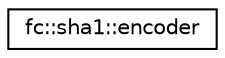 digraph "Graphical Class Hierarchy"
{
  edge [fontname="Helvetica",fontsize="10",labelfontname="Helvetica",labelfontsize="10"];
  node [fontname="Helvetica",fontsize="10",shape=record];
  rankdir="LR";
  Node0 [label="fc::sha1::encoder",height=0.2,width=0.4,color="black", fillcolor="white", style="filled",URL="$classfc_1_1sha1_1_1encoder.html"];
}
